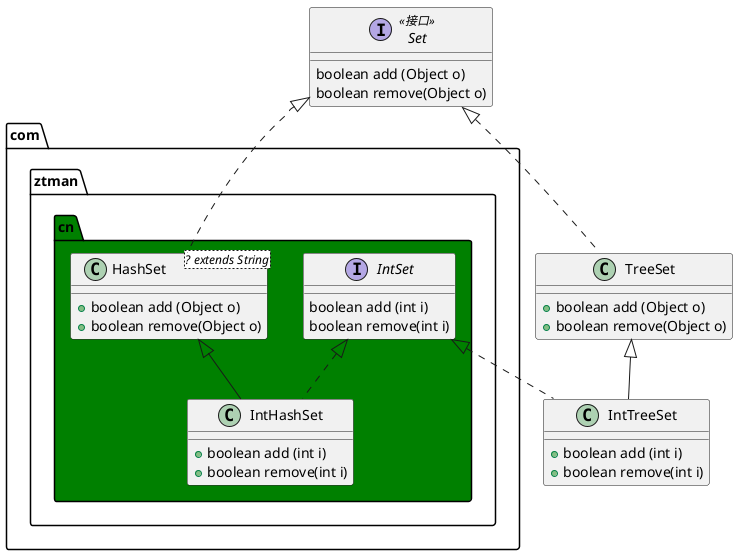 @startuml
interface Set<<接口>>{
boolean add (Object o)
boolean remove(Object o)
}

package "com.ztman.cn" #green{
class HashSet<? extends String>{
+boolean add (Object o)
+boolean remove(Object o)
}
interface IntSet{
boolean add (int i)
boolean remove(int i)
}
class IntHashSet{
+boolean add (int i)
+boolean remove(int i)
}
}

Set <|.. HashSet
HashSet <|-- IntHashSet
IntSet <|.. IntHashSet

class TreeSet{
+boolean add (Object o)
+boolean remove(Object o)
}
class IntTreeSet{
+boolean add (int i)
+boolean remove(int i)
}

IntSet <|.. IntTreeSet
TreeSet <|-- IntTreeSet
Set <|.. TreeSet

@enduml